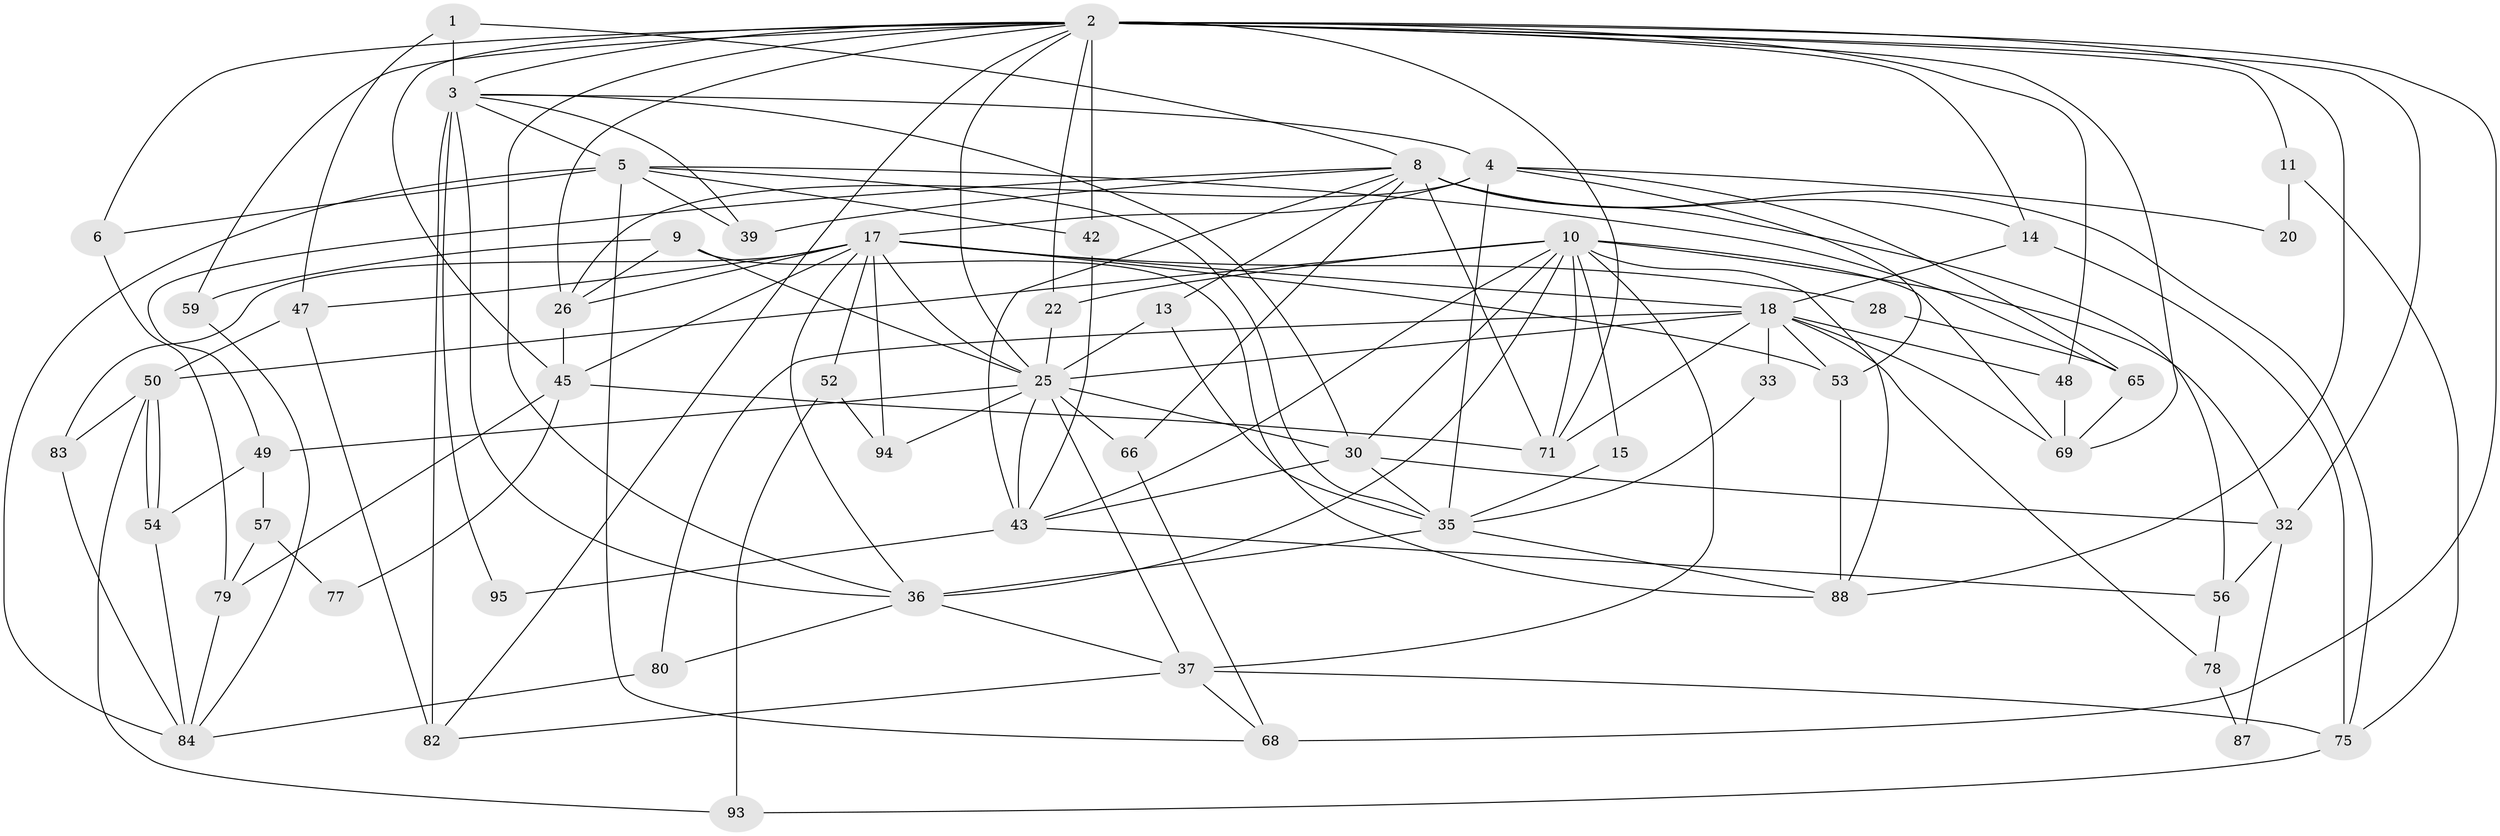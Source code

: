 // original degree distribution, {2: 0.12371134020618557, 5: 0.17525773195876287, 4: 0.27835051546391754, 3: 0.26804123711340205, 7: 0.030927835051546393, 6: 0.12371134020618557}
// Generated by graph-tools (version 1.1) at 2025/18/03/04/25 18:18:52]
// undirected, 58 vertices, 144 edges
graph export_dot {
graph [start="1"]
  node [color=gray90,style=filled];
  1 [super="+44"];
  2 [super="+41+23"];
  3 [super="+12+19"];
  4 [super="+46"];
  5 [super="+7"];
  6;
  8 [super="+34"];
  9 [super="+16"];
  10 [super="+51+31"];
  11;
  13;
  14 [super="+76"];
  15;
  17 [super="+55+27+70"];
  18 [super="+40+24+21+61"];
  20;
  22;
  25 [super="+85"];
  26 [super="+73"];
  28;
  30 [super="+64"];
  32;
  33;
  35 [super="+90+63"];
  36 [super="+89"];
  37 [super="+58"];
  39;
  42;
  43 [super="+81"];
  45;
  47 [super="+74"];
  48;
  49;
  50;
  52;
  53;
  54;
  56;
  57;
  59;
  65;
  66;
  68;
  69;
  71;
  75;
  77;
  78;
  79;
  80;
  82;
  83;
  84;
  87;
  88;
  93;
  94;
  95;
  1 -- 8;
  1 -- 3;
  1 -- 47;
  2 -- 69;
  2 -- 3;
  2 -- 32;
  2 -- 68;
  2 -- 6;
  2 -- 42;
  2 -- 45;
  2 -- 48;
  2 -- 22;
  2 -- 88;
  2 -- 25;
  2 -- 36;
  2 -- 71;
  2 -- 11;
  2 -- 14 [weight=2];
  2 -- 82;
  2 -- 26;
  2 -- 59;
  3 -- 30;
  3 -- 82 [weight=2];
  3 -- 36;
  3 -- 5 [weight=2];
  3 -- 39;
  3 -- 95;
  3 -- 4;
  4 -- 53;
  4 -- 17;
  4 -- 65;
  4 -- 35;
  4 -- 20;
  4 -- 26;
  5 -- 68;
  5 -- 39;
  5 -- 65;
  5 -- 84;
  5 -- 6;
  5 -- 42;
  5 -- 35;
  6 -- 79;
  8 -- 56;
  8 -- 39;
  8 -- 43;
  8 -- 75;
  8 -- 49;
  8 -- 66;
  8 -- 71;
  8 -- 13;
  8 -- 14;
  9 -- 59;
  9 -- 88;
  9 -- 25;
  9 -- 26;
  10 -- 30;
  10 -- 36 [weight=2];
  10 -- 37;
  10 -- 22;
  10 -- 69;
  10 -- 88;
  10 -- 32;
  10 -- 50;
  10 -- 71;
  10 -- 15;
  10 -- 43;
  11 -- 75;
  11 -- 20;
  13 -- 25;
  13 -- 35;
  14 -- 75;
  14 -- 18;
  15 -- 35;
  17 -- 18 [weight=2];
  17 -- 52;
  17 -- 36;
  17 -- 45;
  17 -- 47;
  17 -- 83 [weight=2];
  17 -- 53;
  17 -- 26;
  17 -- 94;
  17 -- 28;
  17 -- 25;
  18 -- 71;
  18 -- 33 [weight=2];
  18 -- 48 [weight=2];
  18 -- 78;
  18 -- 80;
  18 -- 53;
  18 -- 69;
  18 -- 25;
  22 -- 25;
  25 -- 49;
  25 -- 66;
  25 -- 94;
  25 -- 37;
  25 -- 43;
  25 -- 30;
  26 -- 45;
  28 -- 65;
  30 -- 32;
  30 -- 43;
  30 -- 35;
  32 -- 56;
  32 -- 87;
  33 -- 35;
  35 -- 88;
  35 -- 36;
  36 -- 80;
  36 -- 37;
  37 -- 75;
  37 -- 82;
  37 -- 68;
  42 -- 43;
  43 -- 95;
  43 -- 56;
  45 -- 71;
  45 -- 77;
  45 -- 79;
  47 -- 82;
  47 -- 50;
  48 -- 69;
  49 -- 54;
  49 -- 57;
  50 -- 54;
  50 -- 54;
  50 -- 83;
  50 -- 93;
  52 -- 93;
  52 -- 94;
  53 -- 88;
  54 -- 84;
  56 -- 78;
  57 -- 79;
  57 -- 77;
  59 -- 84;
  65 -- 69;
  66 -- 68;
  75 -- 93;
  78 -- 87;
  79 -- 84;
  80 -- 84;
  83 -- 84;
}
